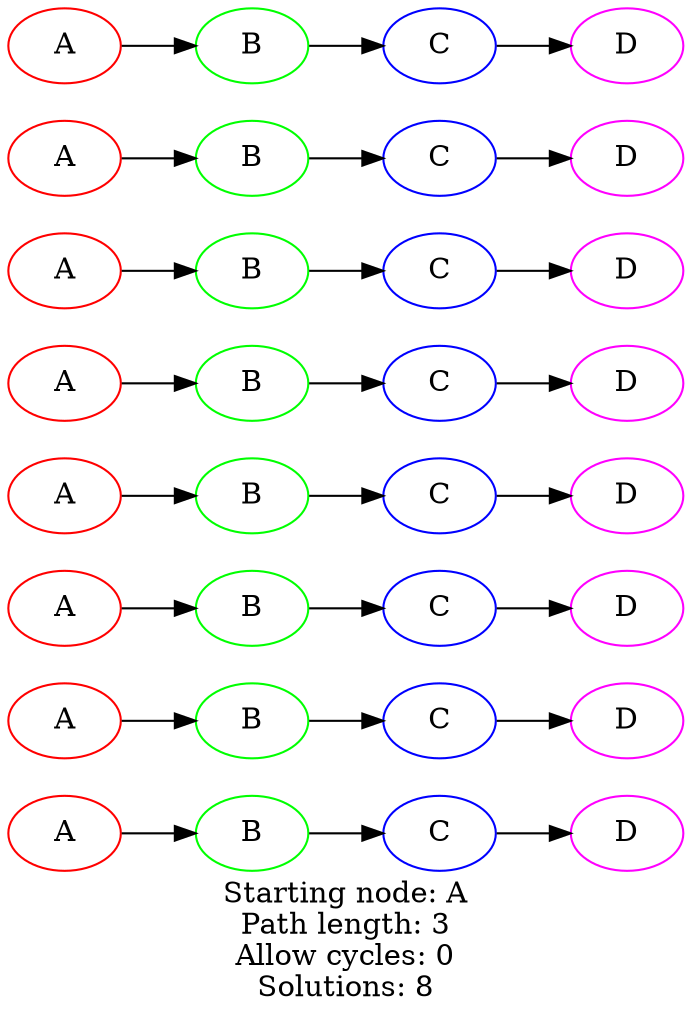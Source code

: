 digraph G
{
	graph [label = "Starting node: A\nPath length: 3\nAllow cycles: 0\nSolutions: 8" rankdir = LR]

	"1" [color = "red" label = "A" name = "1"]
	"2" [color = "green" label = "B" name = "2"]
	"3" [color = "blue" label = "C" name = "3"]
	"4" [color = "magenta" label = "D" name = "4"]
	"5" [color = "red" label = "A" name = "5"]
	"6" [color = "green" label = "B" name = "6"]
	"7" [color = "blue" label = "C" name = "7"]
	"8" [color = "magenta" label = "D" name = "8"]
	"9" [color = "red" label = "A" name = "9"]
	"10" [color = "green" label = "B" name = "10"]
	"11" [color = "blue" label = "C" name = "11"]
	"12" [color = "magenta" label = "D" name = "12"]
	"13" [color = "red" label = "A" name = "13"]
	"14" [color = "green" label = "B" name = "14"]
	"15" [color = "blue" label = "C" name = "15"]
	"16" [color = "magenta" label = "D" name = "16"]
	"17" [color = "red" label = "A" name = "17"]
	"18" [color = "green" label = "B" name = "18"]
	"19" [color = "blue" label = "C" name = "19"]
	"20" [color = "magenta" label = "D" name = "20"]
	"21" [color = "red" label = "A" name = "21"]
	"22" [color = "green" label = "B" name = "22"]
	"23" [color = "blue" label = "C" name = "23"]
	"24" [color = "magenta" label = "D" name = "24"]
	"25" [color = "red" label = "A" name = "25"]
	"26" [color = "green" label = "B" name = "26"]
	"27" [color = "blue" label = "C" name = "27"]
	"28" [color = "magenta" label = "D" name = "28"]
	"29" [color = "red" label = "A" name = "29"]
	"30" [color = "green" label = "B" name = "30"]
	"31" [color = "blue" label = "C" name = "31"]
	"32" [color = "magenta" label = "D" name = "32"]
	"1" -> "2" -> "3" -> "4";
	"5" -> "6" -> "7" -> "8";
	"9" -> "10" -> "11" -> "12";
	"13" -> "14" -> "15" -> "16";
	"17" -> "18" -> "19" -> "20";
	"21" -> "22" -> "23" -> "24";
	"25" -> "26" -> "27" -> "28";
	"29" -> "30" -> "31" -> "32";
}
